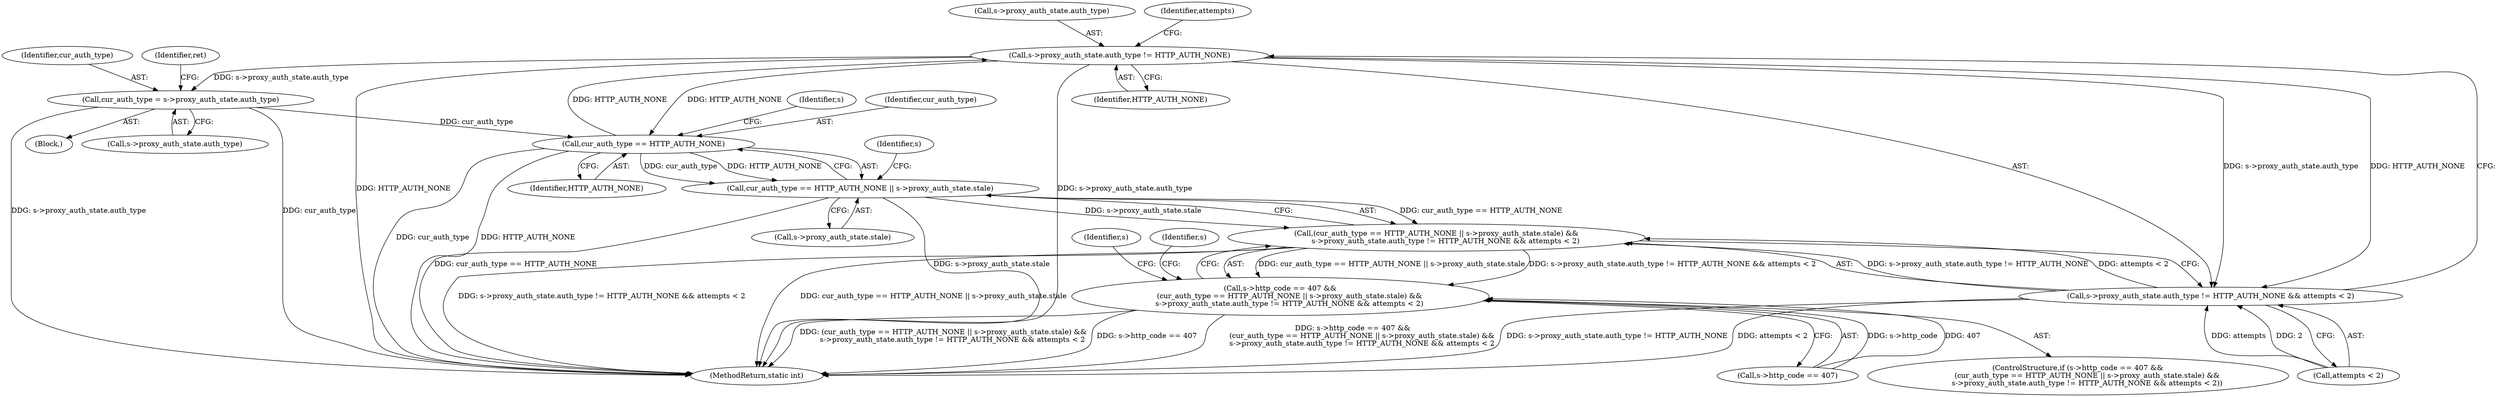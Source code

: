 digraph "0_FFmpeg_2a05c8f813de6f2278827734bf8102291e7484aa_2@pointer" {
"1000330" [label="(Call,s->proxy_auth_state.auth_type != HTTP_AUTH_NONE)"];
"1000321" [label="(Call,cur_auth_type == HTTP_AUTH_NONE)"];
"1000292" [label="(Call,cur_auth_type = s->proxy_auth_state.auth_type)"];
"1000330" [label="(Call,s->proxy_auth_state.auth_type != HTTP_AUTH_NONE)"];
"1000320" [label="(Call,cur_auth_type == HTTP_AUTH_NONE || s->proxy_auth_state.stale)"];
"1000319" [label="(Call,(cur_auth_type == HTTP_AUTH_NONE || s->proxy_auth_state.stale) &&\n        s->proxy_auth_state.auth_type != HTTP_AUTH_NONE && attempts < 2)"];
"1000313" [label="(Call,s->http_code == 407 &&\n        (cur_auth_type == HTTP_AUTH_NONE || s->proxy_auth_state.stale) &&\n        s->proxy_auth_state.auth_type != HTTP_AUTH_NONE && attempts < 2)"];
"1000329" [label="(Call,s->proxy_auth_state.auth_type != HTTP_AUTH_NONE && attempts < 2)"];
"1000368" [label="(MethodReturn,static int)"];
"1000330" [label="(Call,s->proxy_auth_state.auth_type != HTTP_AUTH_NONE)"];
"1000333" [label="(Identifier,s)"];
"1000320" [label="(Call,cur_auth_type == HTTP_AUTH_NONE || s->proxy_auth_state.stale)"];
"1000336" [label="(Identifier,HTTP_AUTH_NONE)"];
"1000344" [label="(Identifier,s)"];
"1000331" [label="(Call,s->proxy_auth_state.auth_type)"];
"1000294" [label="(Call,s->proxy_auth_state.auth_type)"];
"1000324" [label="(Call,s->proxy_auth_state.stale)"];
"1000326" [label="(Identifier,s)"];
"1000322" [label="(Identifier,cur_auth_type)"];
"1000350" [label="(Identifier,s)"];
"1000292" [label="(Call,cur_auth_type = s->proxy_auth_state.auth_type)"];
"1000338" [label="(Identifier,attempts)"];
"1000293" [label="(Identifier,cur_auth_type)"];
"1000314" [label="(Call,s->http_code == 407)"];
"1000300" [label="(Identifier,ret)"];
"1000321" [label="(Call,cur_auth_type == HTTP_AUTH_NONE)"];
"1000105" [label="(Block,)"];
"1000319" [label="(Call,(cur_auth_type == HTTP_AUTH_NONE || s->proxy_auth_state.stale) &&\n        s->proxy_auth_state.auth_type != HTTP_AUTH_NONE && attempts < 2)"];
"1000313" [label="(Call,s->http_code == 407 &&\n        (cur_auth_type == HTTP_AUTH_NONE || s->proxy_auth_state.stale) &&\n        s->proxy_auth_state.auth_type != HTTP_AUTH_NONE && attempts < 2)"];
"1000323" [label="(Identifier,HTTP_AUTH_NONE)"];
"1000312" [label="(ControlStructure,if (s->http_code == 407 &&\n        (cur_auth_type == HTTP_AUTH_NONE || s->proxy_auth_state.stale) &&\n        s->proxy_auth_state.auth_type != HTTP_AUTH_NONE && attempts < 2))"];
"1000329" [label="(Call,s->proxy_auth_state.auth_type != HTTP_AUTH_NONE && attempts < 2)"];
"1000337" [label="(Call,attempts < 2)"];
"1000330" -> "1000329"  [label="AST: "];
"1000330" -> "1000336"  [label="CFG: "];
"1000331" -> "1000330"  [label="AST: "];
"1000336" -> "1000330"  [label="AST: "];
"1000338" -> "1000330"  [label="CFG: "];
"1000329" -> "1000330"  [label="CFG: "];
"1000330" -> "1000368"  [label="DDG: s->proxy_auth_state.auth_type"];
"1000330" -> "1000368"  [label="DDG: HTTP_AUTH_NONE"];
"1000330" -> "1000292"  [label="DDG: s->proxy_auth_state.auth_type"];
"1000330" -> "1000321"  [label="DDG: HTTP_AUTH_NONE"];
"1000330" -> "1000329"  [label="DDG: s->proxy_auth_state.auth_type"];
"1000330" -> "1000329"  [label="DDG: HTTP_AUTH_NONE"];
"1000321" -> "1000330"  [label="DDG: HTTP_AUTH_NONE"];
"1000321" -> "1000320"  [label="AST: "];
"1000321" -> "1000323"  [label="CFG: "];
"1000322" -> "1000321"  [label="AST: "];
"1000323" -> "1000321"  [label="AST: "];
"1000326" -> "1000321"  [label="CFG: "];
"1000320" -> "1000321"  [label="CFG: "];
"1000321" -> "1000368"  [label="DDG: cur_auth_type"];
"1000321" -> "1000368"  [label="DDG: HTTP_AUTH_NONE"];
"1000321" -> "1000320"  [label="DDG: cur_auth_type"];
"1000321" -> "1000320"  [label="DDG: HTTP_AUTH_NONE"];
"1000292" -> "1000321"  [label="DDG: cur_auth_type"];
"1000292" -> "1000105"  [label="AST: "];
"1000292" -> "1000294"  [label="CFG: "];
"1000293" -> "1000292"  [label="AST: "];
"1000294" -> "1000292"  [label="AST: "];
"1000300" -> "1000292"  [label="CFG: "];
"1000292" -> "1000368"  [label="DDG: s->proxy_auth_state.auth_type"];
"1000292" -> "1000368"  [label="DDG: cur_auth_type"];
"1000320" -> "1000319"  [label="AST: "];
"1000320" -> "1000324"  [label="CFG: "];
"1000324" -> "1000320"  [label="AST: "];
"1000333" -> "1000320"  [label="CFG: "];
"1000319" -> "1000320"  [label="CFG: "];
"1000320" -> "1000368"  [label="DDG: s->proxy_auth_state.stale"];
"1000320" -> "1000368"  [label="DDG: cur_auth_type == HTTP_AUTH_NONE"];
"1000320" -> "1000319"  [label="DDG: cur_auth_type == HTTP_AUTH_NONE"];
"1000320" -> "1000319"  [label="DDG: s->proxy_auth_state.stale"];
"1000319" -> "1000313"  [label="AST: "];
"1000319" -> "1000329"  [label="CFG: "];
"1000329" -> "1000319"  [label="AST: "];
"1000313" -> "1000319"  [label="CFG: "];
"1000319" -> "1000368"  [label="DDG: s->proxy_auth_state.auth_type != HTTP_AUTH_NONE && attempts < 2"];
"1000319" -> "1000368"  [label="DDG: cur_auth_type == HTTP_AUTH_NONE || s->proxy_auth_state.stale"];
"1000319" -> "1000313"  [label="DDG: cur_auth_type == HTTP_AUTH_NONE || s->proxy_auth_state.stale"];
"1000319" -> "1000313"  [label="DDG: s->proxy_auth_state.auth_type != HTTP_AUTH_NONE && attempts < 2"];
"1000329" -> "1000319"  [label="DDG: s->proxy_auth_state.auth_type != HTTP_AUTH_NONE"];
"1000329" -> "1000319"  [label="DDG: attempts < 2"];
"1000313" -> "1000312"  [label="AST: "];
"1000313" -> "1000314"  [label="CFG: "];
"1000314" -> "1000313"  [label="AST: "];
"1000344" -> "1000313"  [label="CFG: "];
"1000350" -> "1000313"  [label="CFG: "];
"1000313" -> "1000368"  [label="DDG: s->http_code == 407 &&\n        (cur_auth_type == HTTP_AUTH_NONE || s->proxy_auth_state.stale) &&\n        s->proxy_auth_state.auth_type != HTTP_AUTH_NONE && attempts < 2"];
"1000313" -> "1000368"  [label="DDG: (cur_auth_type == HTTP_AUTH_NONE || s->proxy_auth_state.stale) &&\n        s->proxy_auth_state.auth_type != HTTP_AUTH_NONE && attempts < 2"];
"1000313" -> "1000368"  [label="DDG: s->http_code == 407"];
"1000314" -> "1000313"  [label="DDG: s->http_code"];
"1000314" -> "1000313"  [label="DDG: 407"];
"1000329" -> "1000337"  [label="CFG: "];
"1000337" -> "1000329"  [label="AST: "];
"1000329" -> "1000368"  [label="DDG: s->proxy_auth_state.auth_type != HTTP_AUTH_NONE"];
"1000329" -> "1000368"  [label="DDG: attempts < 2"];
"1000337" -> "1000329"  [label="DDG: attempts"];
"1000337" -> "1000329"  [label="DDG: 2"];
}
